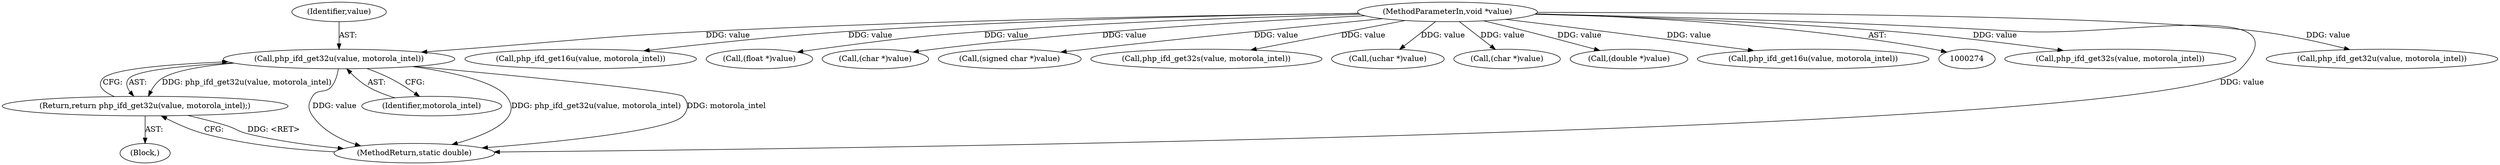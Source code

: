 digraph "0_php_082aecfc3a753ad03be82cf14f03ac065723ec92@pointer" {
"1000303" [label="(Call,php_ifd_get32u(value, motorola_intel))"];
"1000275" [label="(MethodParameterIn,void *value)"];
"1000302" [label="(Return,return php_ifd_get32u(value, motorola_intel);)"];
"1000369" [label="(Call,php_ifd_get32s(value, motorola_intel))"];
"1000329" [label="(Call,php_ifd_get32u(value, motorola_intel))"];
"1000275" [label="(MethodParameterIn,void *value)"];
"1000364" [label="(Call,php_ifd_get16u(value, motorola_intel))"];
"1000377" [label="(Call,(float *)value)"];
"1000305" [label="(Identifier,motorola_intel)"];
"1000312" [label="(Call,(char *)value)"];
"1000388" [label="(MethodReturn,static double)"];
"1000287" [label="(Call,(signed char *)value)"];
"1000356" [label="(Call,php_ifd_get32s(value, motorola_intel))"];
"1000293" [label="(Call,(uchar *)value)"];
"1000339" [label="(Call,(char *)value)"];
"1000302" [label="(Return,return php_ifd_get32u(value, motorola_intel);)"];
"1000383" [label="(Call,(double *)value)"];
"1000303" [label="(Call,php_ifd_get32u(value, motorola_intel))"];
"1000304" [label="(Identifier,value)"];
"1000283" [label="(Block,)"];
"1000298" [label="(Call,php_ifd_get16u(value, motorola_intel))"];
"1000303" -> "1000302"  [label="AST: "];
"1000303" -> "1000305"  [label="CFG: "];
"1000304" -> "1000303"  [label="AST: "];
"1000305" -> "1000303"  [label="AST: "];
"1000302" -> "1000303"  [label="CFG: "];
"1000303" -> "1000388"  [label="DDG: value"];
"1000303" -> "1000388"  [label="DDG: php_ifd_get32u(value, motorola_intel)"];
"1000303" -> "1000388"  [label="DDG: motorola_intel"];
"1000303" -> "1000302"  [label="DDG: php_ifd_get32u(value, motorola_intel)"];
"1000275" -> "1000303"  [label="DDG: value"];
"1000275" -> "1000274"  [label="AST: "];
"1000275" -> "1000388"  [label="DDG: value"];
"1000275" -> "1000287"  [label="DDG: value"];
"1000275" -> "1000293"  [label="DDG: value"];
"1000275" -> "1000298"  [label="DDG: value"];
"1000275" -> "1000312"  [label="DDG: value"];
"1000275" -> "1000329"  [label="DDG: value"];
"1000275" -> "1000339"  [label="DDG: value"];
"1000275" -> "1000356"  [label="DDG: value"];
"1000275" -> "1000364"  [label="DDG: value"];
"1000275" -> "1000369"  [label="DDG: value"];
"1000275" -> "1000377"  [label="DDG: value"];
"1000275" -> "1000383"  [label="DDG: value"];
"1000302" -> "1000283"  [label="AST: "];
"1000388" -> "1000302"  [label="CFG: "];
"1000302" -> "1000388"  [label="DDG: <RET>"];
}

